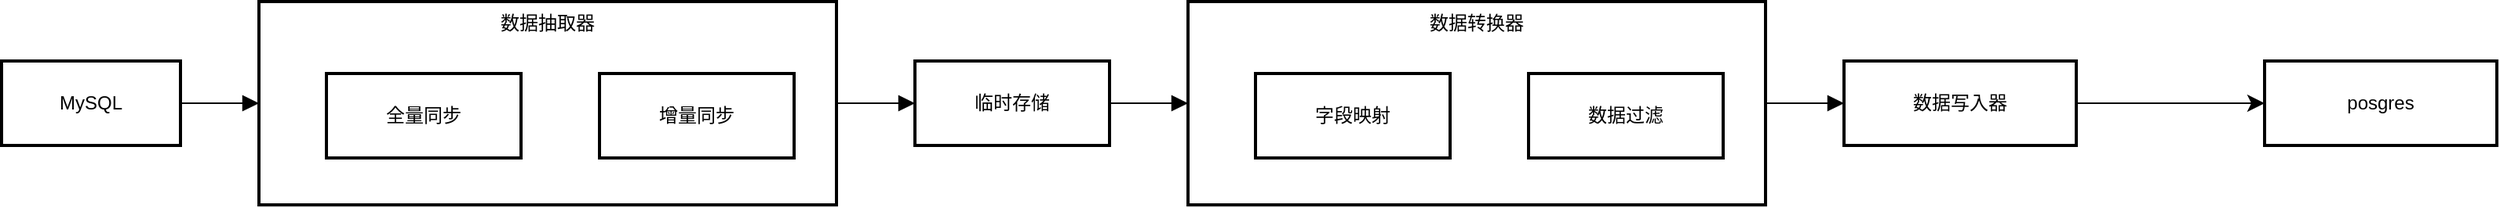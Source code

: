 <mxfile version="27.1.4">
  <diagram name="第 1 页" id="hBpjFzLowJhFBVcJmZGM">
    <mxGraphModel dx="928" dy="1583" grid="1" gridSize="10" guides="1" tooltips="1" connect="1" arrows="1" fold="1" page="1" pageScale="1" pageWidth="827" pageHeight="1169" math="0" shadow="0">
      <root>
        <mxCell id="0" />
        <mxCell id="1" parent="0" />
        <mxCell id="wdBvNr7E38Eyd4g5zLgd-1" value="数据转换器" style="whiteSpace=wrap;strokeWidth=2;verticalAlign=top;" vertex="1" parent="1">
          <mxGeometry x="1036" y="230" width="368" height="130" as="geometry" />
        </mxCell>
        <mxCell id="wdBvNr7E38Eyd4g5zLgd-2" value="字段映射" style="whiteSpace=wrap;strokeWidth=2;" vertex="1" parent="wdBvNr7E38Eyd4g5zLgd-1">
          <mxGeometry x="43" y="46" width="124" height="54" as="geometry" />
        </mxCell>
        <mxCell id="wdBvNr7E38Eyd4g5zLgd-3" value="数据过滤" style="whiteSpace=wrap;strokeWidth=2;" vertex="1" parent="wdBvNr7E38Eyd4g5zLgd-1">
          <mxGeometry x="217" y="46" width="124" height="54" as="geometry" />
        </mxCell>
        <mxCell id="wdBvNr7E38Eyd4g5zLgd-4" value="数据抽取器" style="whiteSpace=wrap;strokeWidth=2;verticalAlign=top;" vertex="1" parent="1">
          <mxGeometry x="444" y="230" width="368" height="130" as="geometry" />
        </mxCell>
        <mxCell id="wdBvNr7E38Eyd4g5zLgd-5" value="全量同步" style="whiteSpace=wrap;strokeWidth=2;" vertex="1" parent="wdBvNr7E38Eyd4g5zLgd-4">
          <mxGeometry x="43" y="46" width="124" height="54" as="geometry" />
        </mxCell>
        <mxCell id="wdBvNr7E38Eyd4g5zLgd-6" value="增量同步" style="whiteSpace=wrap;strokeWidth=2;" vertex="1" parent="wdBvNr7E38Eyd4g5zLgd-4">
          <mxGeometry x="217" y="46" width="124" height="54" as="geometry" />
        </mxCell>
        <mxCell id="wdBvNr7E38Eyd4g5zLgd-7" value="MySQL" style="whiteSpace=wrap;strokeWidth=2;" vertex="1" parent="1">
          <mxGeometry x="280" y="268" width="114" height="54" as="geometry" />
        </mxCell>
        <mxCell id="wdBvNr7E38Eyd4g5zLgd-8" value="临时存储" style="whiteSpace=wrap;strokeWidth=2;" vertex="1" parent="1">
          <mxGeometry x="862" y="268" width="124" height="54" as="geometry" />
        </mxCell>
        <mxCell id="wdBvNr7E38Eyd4g5zLgd-15" value="" style="edgeStyle=none;curved=1;rounded=0;orthogonalLoop=1;jettySize=auto;html=1;fontSize=12;startSize=8;endSize=8;" edge="1" parent="1" source="wdBvNr7E38Eyd4g5zLgd-9" target="wdBvNr7E38Eyd4g5zLgd-14">
          <mxGeometry relative="1" as="geometry" />
        </mxCell>
        <mxCell id="wdBvNr7E38Eyd4g5zLgd-9" value="数据写入器" style="whiteSpace=wrap;strokeWidth=2;" vertex="1" parent="1">
          <mxGeometry x="1454" y="268" width="148" height="54" as="geometry" />
        </mxCell>
        <mxCell id="wdBvNr7E38Eyd4g5zLgd-10" value="" style="curved=1;startArrow=none;endArrow=block;exitX=1;exitY=0.5;entryX=0;entryY=0.5;rounded=0;fontSize=12;startSize=8;endSize=8;" edge="1" parent="1" source="wdBvNr7E38Eyd4g5zLgd-7" target="wdBvNr7E38Eyd4g5zLgd-4">
          <mxGeometry relative="1" as="geometry">
            <Array as="points" />
          </mxGeometry>
        </mxCell>
        <mxCell id="wdBvNr7E38Eyd4g5zLgd-11" value="" style="curved=1;startArrow=none;endArrow=block;exitX=1;exitY=0.5;entryX=0;entryY=0.5;rounded=0;fontSize=12;startSize=8;endSize=8;" edge="1" parent="1" source="wdBvNr7E38Eyd4g5zLgd-4" target="wdBvNr7E38Eyd4g5zLgd-8">
          <mxGeometry relative="1" as="geometry">
            <Array as="points" />
          </mxGeometry>
        </mxCell>
        <mxCell id="wdBvNr7E38Eyd4g5zLgd-12" value="" style="curved=1;startArrow=none;endArrow=block;exitX=1;exitY=0.5;entryX=0;entryY=0.5;rounded=0;fontSize=12;startSize=8;endSize=8;" edge="1" parent="1" source="wdBvNr7E38Eyd4g5zLgd-8" target="wdBvNr7E38Eyd4g5zLgd-1">
          <mxGeometry relative="1" as="geometry">
            <Array as="points" />
          </mxGeometry>
        </mxCell>
        <mxCell id="wdBvNr7E38Eyd4g5zLgd-13" value="" style="curved=1;startArrow=none;endArrow=block;exitX=1;exitY=0.5;entryX=0;entryY=0.5;rounded=0;fontSize=12;startSize=8;endSize=8;" edge="1" parent="1" source="wdBvNr7E38Eyd4g5zLgd-1" target="wdBvNr7E38Eyd4g5zLgd-9">
          <mxGeometry relative="1" as="geometry">
            <Array as="points" />
          </mxGeometry>
        </mxCell>
        <mxCell id="wdBvNr7E38Eyd4g5zLgd-14" value="posgres" style="whiteSpace=wrap;strokeWidth=2;" vertex="1" parent="1">
          <mxGeometry x="1722" y="268" width="148" height="54" as="geometry" />
        </mxCell>
      </root>
    </mxGraphModel>
  </diagram>
</mxfile>
